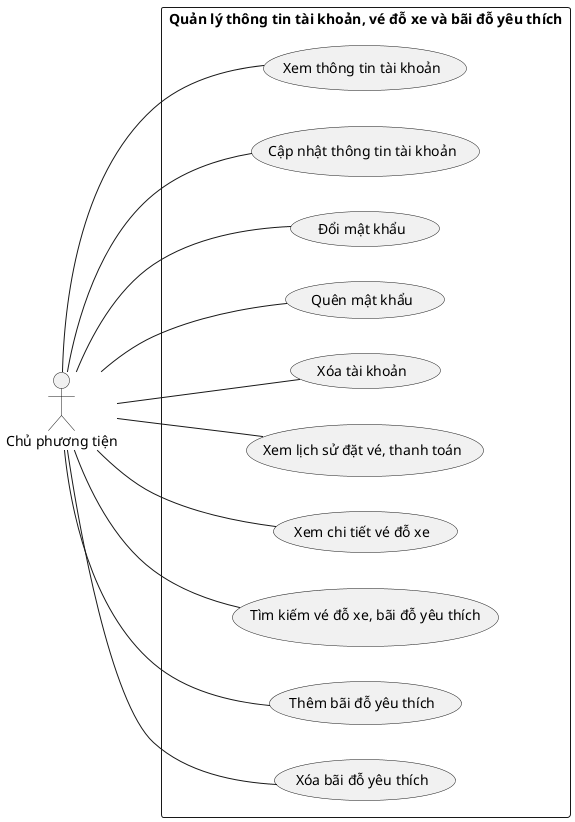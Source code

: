 @startuml manage_account_infor

left to right direction
skinparam packageStyle rect

actor "Chủ phương tiện" as VehicleOwner

rectangle "Quản lý thông tin tài khoản, vé đỗ xe và bãi đỗ yêu thích" as ManageAccountInfor {
  'VehicleOwner'
    VehicleOwner -- (Xem thông tin tài khoản)
    VehicleOwner -- (Cập nhật thông tin tài khoản)
    VehicleOwner -- (Đổi mật khẩu)
    VehicleOwner -- (Quên mật khẩu)
    VehicleOwner -- (Xóa tài khoản)
    VehicleOwner -- (Xem lịch sử đặt vé, thanh toán)
    VehicleOwner -- (Xem chi tiết vé đỗ xe)
    VehicleOwner -- (Tìm kiếm vé đỗ xe, bãi đỗ yêu thích)
    VehicleOwner -- (Thêm bãi đỗ yêu thích)
    VehicleOwner -- (Xóa bãi đỗ yêu thích)
}

@enduml
